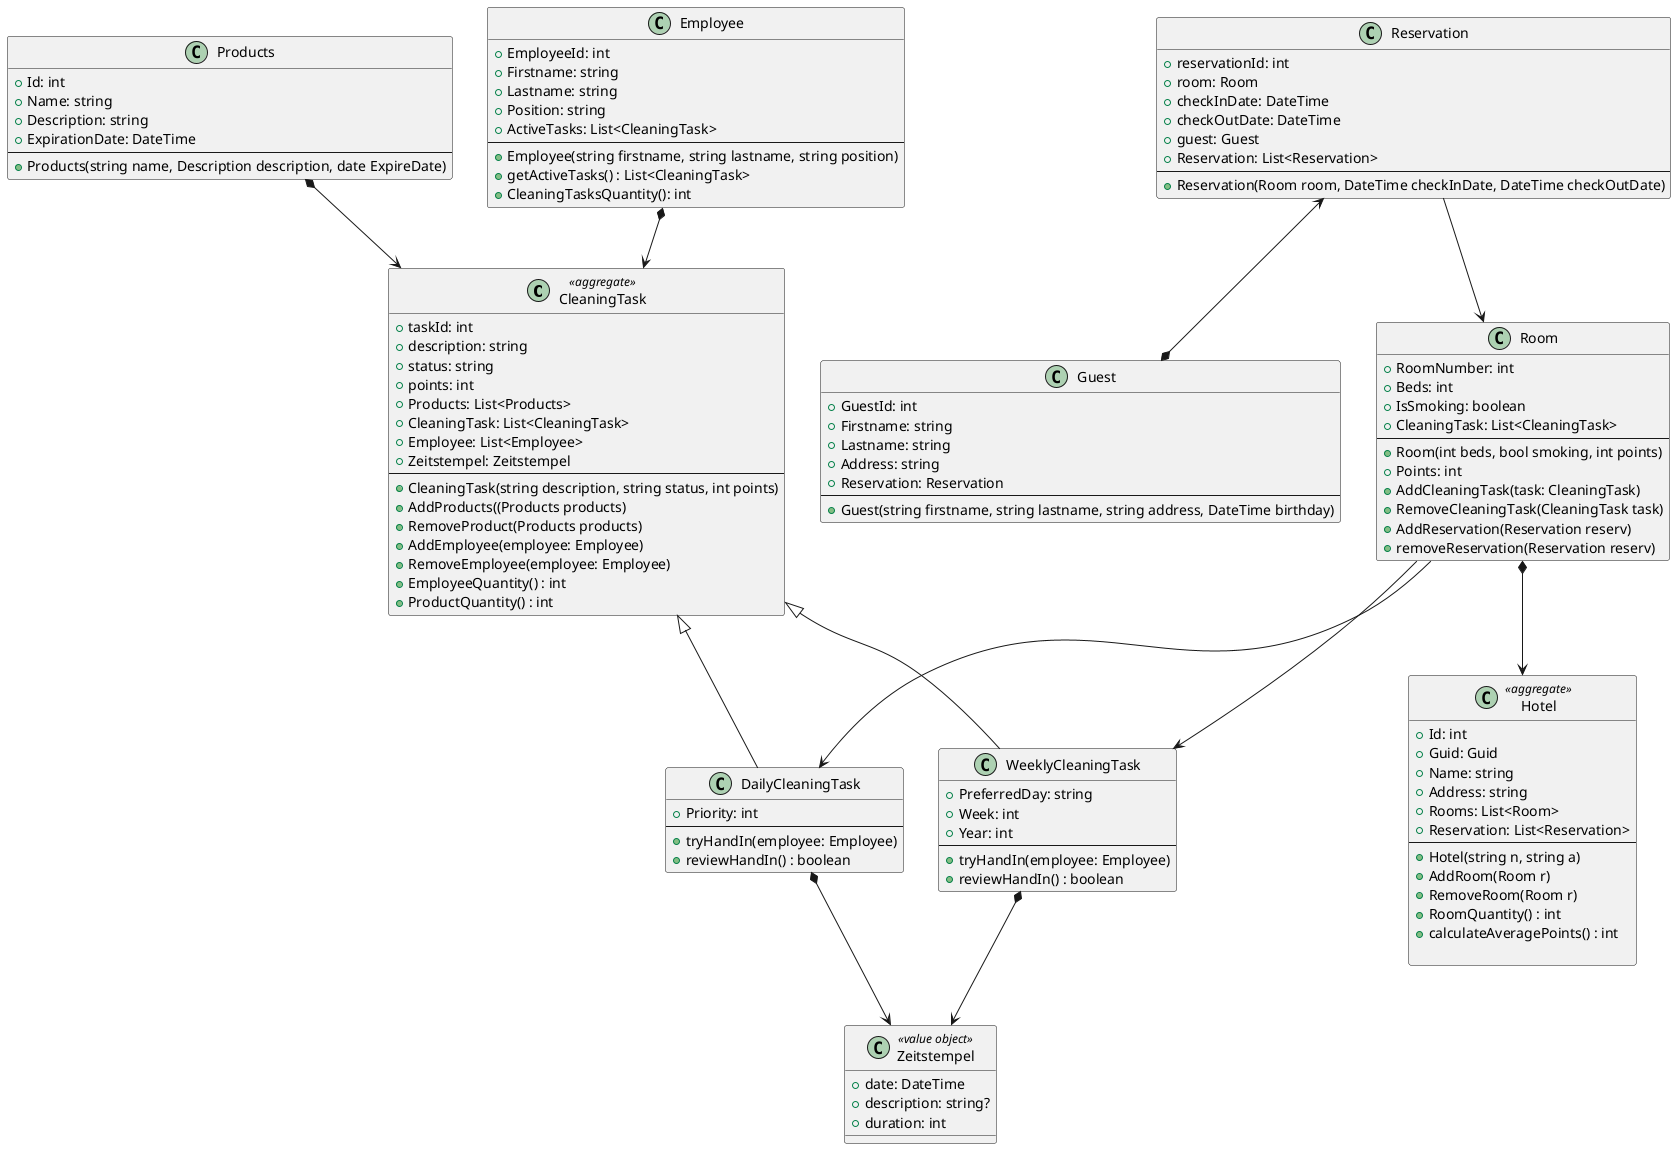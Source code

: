 @startuml

class CleaningTask <<aggregate>> {
  +taskId: int
  +description: string
  +status: string
  +points: int
  +Products: List<Products>
  +CleaningTask: List<CleaningTask>
  +Employee: List<Employee>
  +Zeitstempel: Zeitstempel
  --
  +CleaningTask(string description, string status, int points)
  +AddProducts((Products products)
  +RemoveProduct(Products products) 
  +AddEmployee(employee: Employee)
  +RemoveEmployee(employee: Employee)
  +EmployeeQuantity() : int 
  +ProductQuantity() : int
}

class DailyCleaningTask extends CleaningTask {
  +Priority: int
  --
  +tryHandIn(employee: Employee)
  +reviewHandIn() : boolean
}

class WeeklyCleaningTask extends CleaningTask {
  +PreferredDay: string
  +Week: int
  +Year: int
  --
  +tryHandIn(employee: Employee)
  +reviewHandIn() : boolean
}

class Employee {
  +EmployeeId: int
  +Firstname: string
  +Lastname: string
  +Position: string
  +ActiveTasks: List<CleaningTask>
  --
  +Employee(string firstname, string lastname, string position)
  +getActiveTasks() : List<CleaningTask>
  +CleaningTasksQuantity(): int
}

class Zeitstempel <<value object>>{
    +date: DateTime
    +description: string?
    +duration: int
}


class Products {
  + Id: int
  + Name: string
  + Description: string
  + ExpirationDate: DateTime
  --
  + Products(string name, Description description, date ExpireDate)
}

class Room {
  +RoomNumber: int
  +Beds: int
  +IsSmoking: boolean
  +CleaningTask: List<CleaningTask>
  --
  +Room(int beds, bool smoking, int points)
  +Points: int
  +AddCleaningTask(task: CleaningTask)
  +RemoveCleaningTask(CleaningTask task)
  +AddReservation(Reservation reserv)
  +removeReservation(Reservation reserv)
}

class Hotel <<aggregate>> {
  +Id: int
  +Guid: Guid
  +Name: string
  +Address: string
  +Rooms: List<Room>
  +Reservation: List<Reservation>
  --
  +Hotel(string n, string a)
  +AddRoom(Room r)
  +RemoveRoom(Room r)
  +RoomQuantity() : int
  +calculateAveragePoints() : int
  
}

class Guest {
  +GuestId: int
  +Firstname: string
  +Lastname: string
  +Address: string
  +Reservation: Reservation
  --
  +Guest(string firstname, string lastname, string address, DateTime birthday)
}

class Reservation {
  +reservationId: int
  +room: Room
  +checkInDate: DateTime
  +checkOutDate: DateTime
  +guest: Guest
  +Reservation: List<Reservation>
  --
  +Reservation(Room room, DateTime checkInDate, DateTime checkOutDate)
}

DailyCleaningTask *--> Zeitstempel
WeeklyCleaningTask *--> Zeitstempel

Employee *--> CleaningTask
Room --> DailyCleaningTask
Room --> WeeklyCleaningTask
Room *--> Hotel
Reservation <--* Guest
Reservation --> Room
Products *--> CleaningTask

@enduml
